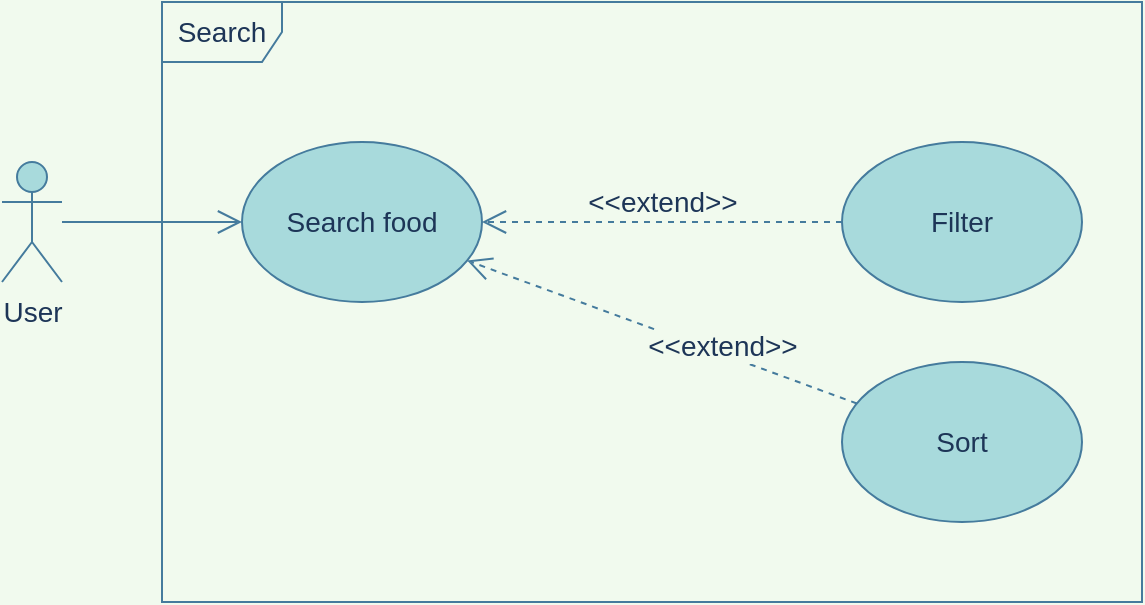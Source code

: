 <mxfile>
    <diagram id="k1mCTsObOEWrK_pauT9v" name="Page-1">
        <mxGraphModel dx="820" dy="478" grid="1" gridSize="10" guides="1" tooltips="1" connect="1" arrows="1" fold="1" page="1" pageScale="1" pageWidth="850" pageHeight="1100" background="#F1FAEE" math="0" shadow="0">
            <root>
                <mxCell id="0"/>
                <mxCell id="1" parent="0"/>
                <mxCell id="13" value="Search" style="shape=umlFrame;whiteSpace=wrap;html=1;fontSize=14;fillColor=none;strokeColor=#457B9D;fontColor=#1D3557;" vertex="1" parent="1">
                    <mxGeometry x="250" y="210" width="490" height="300" as="geometry"/>
                </mxCell>
                <mxCell id="11" style="edgeStyle=none;rounded=0;orthogonalLoop=1;jettySize=auto;html=1;entryX=0;entryY=0.5;entryDx=0;entryDy=0;fontSize=14;endArrow=open;endFill=0;labelBackgroundColor=#F1FAEE;strokeColor=#457B9D;fontColor=#1D3557;strokeWidth=1;endSize=10;" edge="1" parent="1" target="3">
                    <mxGeometry relative="1" as="geometry">
                        <mxPoint x="200" y="320" as="sourcePoint"/>
                    </mxGeometry>
                </mxCell>
                <mxCell id="2" value="User" style="shape=umlActor;verticalLabelPosition=bottom;verticalAlign=top;html=1;outlineConnect=0;fontSize=14;fillColor=#A8DADC;strokeColor=#457B9D;fontColor=#1D3557;" parent="1" vertex="1">
                    <mxGeometry x="170" y="290" width="30" height="60" as="geometry"/>
                </mxCell>
                <mxCell id="3" value="Search food" style="ellipse;whiteSpace=wrap;html=1;fontSize=14;fillColor=#A8DADC;strokeColor=#457B9D;fontColor=#1D3557;" parent="1" vertex="1">
                    <mxGeometry x="290" y="280" width="120" height="80" as="geometry"/>
                </mxCell>
                <mxCell id="5" style="edgeStyle=orthogonalEdgeStyle;rounded=0;orthogonalLoop=1;jettySize=auto;html=1;entryX=1;entryY=0.5;entryDx=0;entryDy=0;fontSize=14;dashed=1;endArrow=open;endFill=0;labelBackgroundColor=#F1FAEE;strokeColor=#457B9D;fontColor=#1D3557;endSize=10;" parent="1" source="4" target="3" edge="1">
                    <mxGeometry relative="1" as="geometry"/>
                </mxCell>
                <mxCell id="6" value="&amp;lt;&amp;lt;extend&amp;gt;&amp;gt;" style="edgeLabel;html=1;align=center;verticalAlign=middle;resizable=0;points=[];fontSize=14;labelBackgroundColor=#F1FAEE;fontColor=#1D3557;" parent="5" vertex="1" connectable="0">
                    <mxGeometry x="-0.217" y="-3" relative="1" as="geometry">
                        <mxPoint x="-20" y="-7" as="offset"/>
                    </mxGeometry>
                </mxCell>
                <mxCell id="4" value="Filter" style="ellipse;whiteSpace=wrap;html=1;fontSize=14;fillColor=#A8DADC;strokeColor=#457B9D;fontColor=#1D3557;" parent="1" vertex="1">
                    <mxGeometry x="590" y="280" width="120" height="80" as="geometry"/>
                </mxCell>
                <mxCell id="8" style="rounded=0;orthogonalLoop=1;jettySize=auto;html=1;dashed=1;fontSize=14;endArrow=open;endFill=0;labelBackgroundColor=#F1FAEE;strokeColor=#457B9D;fontColor=#1D3557;endSize=10;" edge="1" parent="1" source="7" target="3">
                    <mxGeometry relative="1" as="geometry"/>
                </mxCell>
                <mxCell id="10" value="&amp;lt;&amp;lt;extend&amp;gt;&amp;gt;" style="edgeLabel;html=1;align=center;verticalAlign=middle;resizable=0;points=[];fontSize=14;labelBackgroundColor=#F1FAEE;fontColor=#1D3557;" connectable="0" vertex="1" parent="8">
                    <mxGeometry x="-0.135" y="-1" relative="1" as="geometry">
                        <mxPoint x="16" y="3" as="offset"/>
                    </mxGeometry>
                </mxCell>
                <mxCell id="7" value="Sort" style="ellipse;whiteSpace=wrap;html=1;fontSize=14;fillColor=#A8DADC;strokeColor=#457B9D;fontColor=#1D3557;" vertex="1" parent="1">
                    <mxGeometry x="590" y="390" width="120" height="80" as="geometry"/>
                </mxCell>
            </root>
        </mxGraphModel>
    </diagram>
</mxfile>